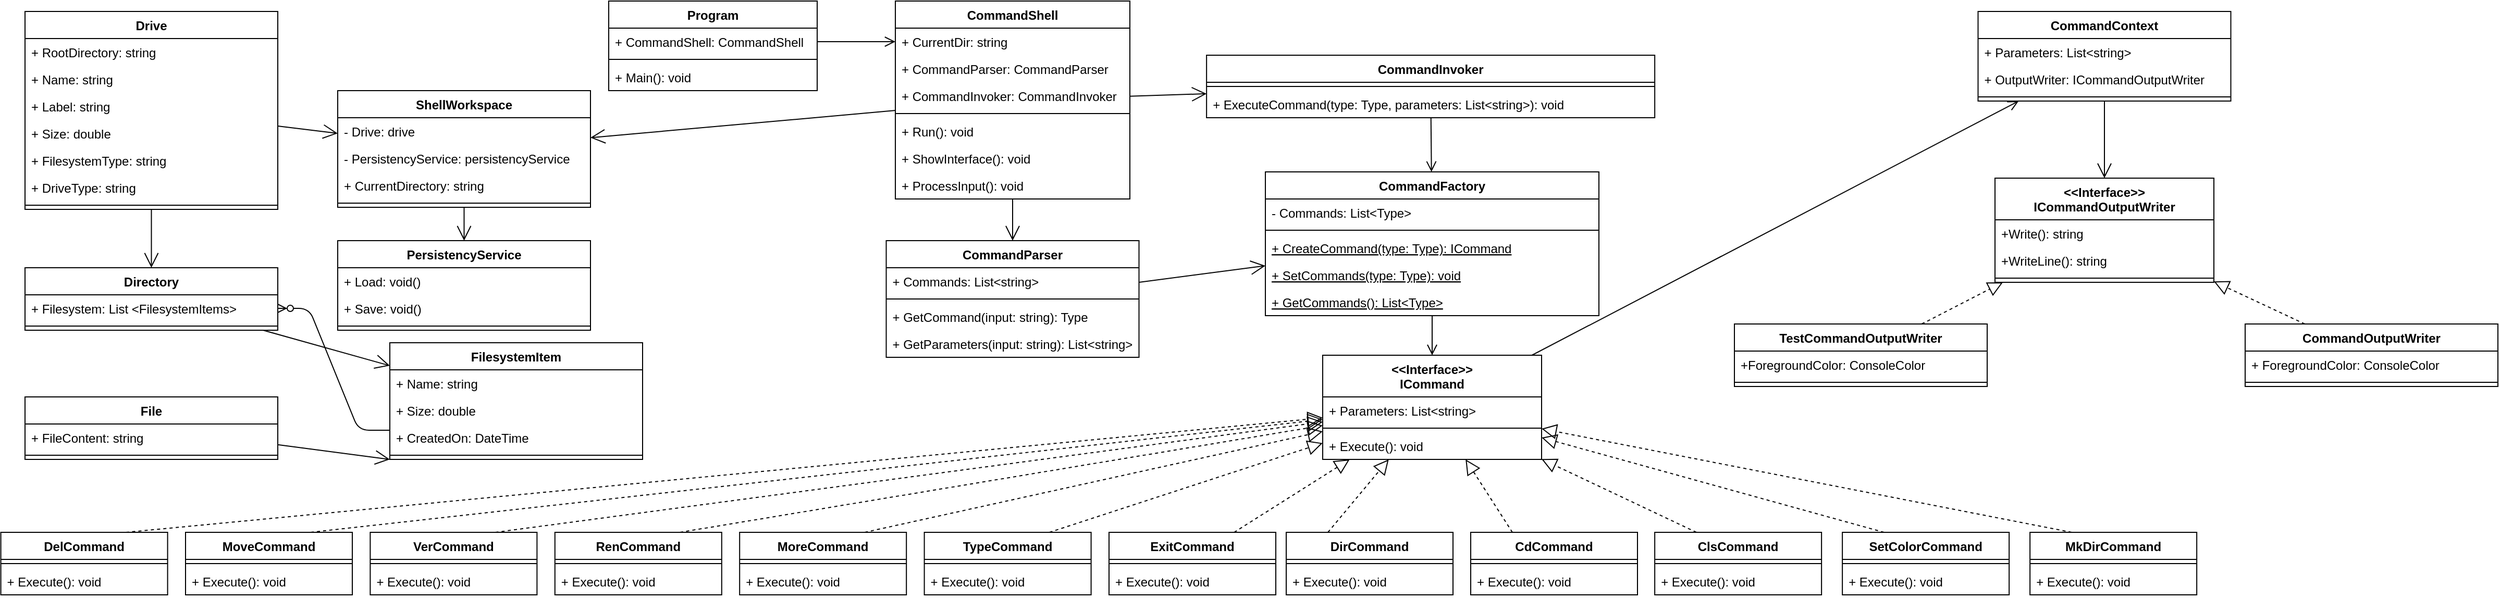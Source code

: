 <mxfile version="13.9.9" type="device"><diagram id="-HndmoLrPdejCYtCr7q1" name="Page-1"><mxGraphModel dx="2534" dy="973" grid="1" gridSize="10" guides="1" tooltips="1" connect="1" arrows="1" fold="1" page="1" pageScale="1" pageWidth="827" pageHeight="1169" math="0" shadow="0"><root><mxCell id="0"/><mxCell id="1" parent="0"/><mxCell id="BLsYffgwAQY29O36urnG-5" value="CommandShell" style="swimlane;fontStyle=1;align=center;verticalAlign=top;childLayout=stackLayout;horizontal=1;startSize=26;horizontalStack=0;resizeParent=1;resizeParentMax=0;resizeLast=0;collapsible=1;marginBottom=0;" parent="1" vertex="1"><mxGeometry x="275" y="40" width="225" height="190" as="geometry"/></mxCell><mxCell id="BLsYffgwAQY29O36urnG-6" value="+ CurrentDir: string" style="text;strokeColor=none;fillColor=none;align=left;verticalAlign=top;spacingLeft=4;spacingRight=4;overflow=hidden;rotatable=0;points=[[0,0.5],[1,0.5]];portConstraint=eastwest;" parent="BLsYffgwAQY29O36urnG-5" vertex="1"><mxGeometry y="26" width="225" height="26" as="geometry"/></mxCell><mxCell id="YfnVTCg5CWJZ8W50KEW--13" value="+ CommandParser: CommandParser" style="text;strokeColor=none;fillColor=none;align=left;verticalAlign=top;spacingLeft=4;spacingRight=4;overflow=hidden;rotatable=0;points=[[0,0.5],[1,0.5]];portConstraint=eastwest;" parent="BLsYffgwAQY29O36urnG-5" vertex="1"><mxGeometry y="52" width="225" height="26" as="geometry"/></mxCell><mxCell id="YfnVTCg5CWJZ8W50KEW--55" value="+ CommandInvoker: CommandInvoker" style="text;strokeColor=none;fillColor=none;align=left;verticalAlign=top;spacingLeft=4;spacingRight=4;overflow=hidden;rotatable=0;points=[[0,0.5],[1,0.5]];portConstraint=eastwest;" parent="BLsYffgwAQY29O36urnG-5" vertex="1"><mxGeometry y="78" width="225" height="26" as="geometry"/></mxCell><mxCell id="BLsYffgwAQY29O36urnG-7" value="" style="line;strokeWidth=1;fillColor=none;align=left;verticalAlign=middle;spacingTop=-1;spacingLeft=3;spacingRight=3;rotatable=0;labelPosition=right;points=[];portConstraint=eastwest;" parent="BLsYffgwAQY29O36urnG-5" vertex="1"><mxGeometry y="104" width="225" height="8" as="geometry"/></mxCell><mxCell id="BLsYffgwAQY29O36urnG-8" value="+ Run(): void" style="text;strokeColor=none;fillColor=none;align=left;verticalAlign=top;spacingLeft=4;spacingRight=4;overflow=hidden;rotatable=0;points=[[0,0.5],[1,0.5]];portConstraint=eastwest;" parent="BLsYffgwAQY29O36urnG-5" vertex="1"><mxGeometry y="112" width="225" height="26" as="geometry"/></mxCell><mxCell id="fUcvxI1QxxGo_54YhcYb-4" value="+ ShowInterface(): void" style="text;strokeColor=none;fillColor=none;align=left;verticalAlign=top;spacingLeft=4;spacingRight=4;overflow=hidden;rotatable=0;points=[[0,0.5],[1,0.5]];portConstraint=eastwest;" parent="BLsYffgwAQY29O36urnG-5" vertex="1"><mxGeometry y="138" width="225" height="26" as="geometry"/></mxCell><mxCell id="YfnVTCg5CWJZ8W50KEW--12" value="+ ProcessInput(): void" style="text;strokeColor=none;fillColor=none;align=left;verticalAlign=top;spacingLeft=4;spacingRight=4;overflow=hidden;rotatable=0;points=[[0,0.5],[1,0.5]];portConstraint=eastwest;" parent="BLsYffgwAQY29O36urnG-5" vertex="1"><mxGeometry y="164" width="225" height="26" as="geometry"/></mxCell><mxCell id="TIpobyoOLlAi1IgpxJgQ-11" value="Program" style="swimlane;fontStyle=1;align=center;verticalAlign=top;childLayout=stackLayout;horizontal=1;startSize=26;horizontalStack=0;resizeParent=1;resizeParentMax=0;resizeLast=0;collapsible=1;marginBottom=0;" parent="1" vertex="1"><mxGeometry y="40" width="200" height="86" as="geometry"/></mxCell><mxCell id="TIpobyoOLlAi1IgpxJgQ-12" value="+ CommandShell: CommandShell" style="text;strokeColor=none;fillColor=none;align=left;verticalAlign=top;spacingLeft=4;spacingRight=4;overflow=hidden;rotatable=0;points=[[0,0.5],[1,0.5]];portConstraint=eastwest;" parent="TIpobyoOLlAi1IgpxJgQ-11" vertex="1"><mxGeometry y="26" width="200" height="26" as="geometry"/></mxCell><mxCell id="TIpobyoOLlAi1IgpxJgQ-13" value="" style="line;strokeWidth=1;fillColor=none;align=left;verticalAlign=middle;spacingTop=-1;spacingLeft=3;spacingRight=3;rotatable=0;labelPosition=right;points=[];portConstraint=eastwest;" parent="TIpobyoOLlAi1IgpxJgQ-11" vertex="1"><mxGeometry y="52" width="200" height="8" as="geometry"/></mxCell><mxCell id="TIpobyoOLlAi1IgpxJgQ-14" value="+ Main(): void" style="text;strokeColor=none;fillColor=none;align=left;verticalAlign=top;spacingLeft=4;spacingRight=4;overflow=hidden;rotatable=0;points=[[0,0.5],[1,0.5]];portConstraint=eastwest;" parent="TIpobyoOLlAi1IgpxJgQ-11" vertex="1"><mxGeometry y="60" width="200" height="26" as="geometry"/></mxCell><mxCell id="TIpobyoOLlAi1IgpxJgQ-15" value="" style="endArrow=open;startArrow=none;endFill=0;startFill=0;endSize=8;html=1;verticalAlign=bottom;labelBackgroundColor=none;strokeWidth=1;rounded=0;exitX=1;exitY=0.5;exitDx=0;exitDy=0;entryX=0;entryY=0.5;entryDx=0;entryDy=0;" parent="1" source="TIpobyoOLlAi1IgpxJgQ-12" target="BLsYffgwAQY29O36urnG-6" edge="1"><mxGeometry width="160" relative="1" as="geometry"><mxPoint x="210" y="92.76" as="sourcePoint"/><mxPoint x="370" y="92.76" as="targetPoint"/></mxGeometry></mxCell><mxCell id="IMw9r3AtP9Z0aDok5xDO-1" value="CommandInvoker" style="swimlane;fontStyle=1;align=center;verticalAlign=top;childLayout=stackLayout;horizontal=1;startSize=26;horizontalStack=0;resizeParent=1;resizeParentMax=0;resizeLast=0;collapsible=1;marginBottom=0;" parent="1" vertex="1"><mxGeometry x="573.57" y="92" width="430" height="60" as="geometry"/></mxCell><mxCell id="IMw9r3AtP9Z0aDok5xDO-4" value="" style="line;strokeWidth=1;fillColor=none;align=left;verticalAlign=middle;spacingTop=-1;spacingLeft=3;spacingRight=3;rotatable=0;labelPosition=right;points=[];portConstraint=eastwest;" parent="IMw9r3AtP9Z0aDok5xDO-1" vertex="1"><mxGeometry y="26" width="430" height="8" as="geometry"/></mxCell><mxCell id="IMw9r3AtP9Z0aDok5xDO-5" value="+ ExecuteCommand(type: Type, parameters: List&lt;string&gt;): void" style="text;strokeColor=none;fillColor=none;align=left;verticalAlign=top;spacingLeft=4;spacingRight=4;overflow=hidden;rotatable=0;points=[[0,0.5],[1,0.5]];portConstraint=eastwest;" parent="IMw9r3AtP9Z0aDok5xDO-1" vertex="1"><mxGeometry y="34" width="430" height="26" as="geometry"/></mxCell><mxCell id="IMw9r3AtP9Z0aDok5xDO-7" value="&lt;&lt;Interface&gt;&gt;&#10;ICommand" style="swimlane;fontStyle=1;align=center;verticalAlign=top;childLayout=stackLayout;horizontal=1;startSize=40;horizontalStack=0;resizeParent=1;resizeParentMax=0;resizeLast=0;collapsible=1;marginBottom=0;" parent="1" vertex="1"><mxGeometry x="685" y="380" width="210" height="100" as="geometry"/></mxCell><mxCell id="fUcvxI1QxxGo_54YhcYb-5" value="+ Parameters: List&lt;string&gt;" style="text;strokeColor=none;fillColor=none;align=left;verticalAlign=top;spacingLeft=4;spacingRight=4;overflow=hidden;rotatable=0;points=[[0,0.5],[1,0.5]];portConstraint=eastwest;fontStyle=0" parent="IMw9r3AtP9Z0aDok5xDO-7" vertex="1"><mxGeometry y="40" width="210" height="26" as="geometry"/></mxCell><mxCell id="IMw9r3AtP9Z0aDok5xDO-9" value="" style="line;strokeWidth=1;fillColor=none;align=left;verticalAlign=middle;spacingTop=-1;spacingLeft=3;spacingRight=3;rotatable=0;labelPosition=right;points=[];portConstraint=eastwest;" parent="IMw9r3AtP9Z0aDok5xDO-7" vertex="1"><mxGeometry y="66" width="210" height="8" as="geometry"/></mxCell><mxCell id="IMw9r3AtP9Z0aDok5xDO-10" value="+ Execute(): void" style="text;strokeColor=none;fillColor=none;align=left;verticalAlign=top;spacingLeft=4;spacingRight=4;overflow=hidden;rotatable=0;points=[[0,0.5],[1,0.5]];portConstraint=eastwest;" parent="IMw9r3AtP9Z0aDok5xDO-7" vertex="1"><mxGeometry y="74" width="210" height="26" as="geometry"/></mxCell><mxCell id="IMw9r3AtP9Z0aDok5xDO-12" value="ExitCommand" style="swimlane;fontStyle=1;align=center;verticalAlign=top;childLayout=stackLayout;horizontal=1;startSize=26;horizontalStack=0;resizeParent=1;resizeParentMax=0;resizeLast=0;collapsible=1;marginBottom=0;" parent="1" vertex="1"><mxGeometry x="480" y="550" width="160" height="60" as="geometry"/></mxCell><mxCell id="IMw9r3AtP9Z0aDok5xDO-13" value="" style="line;strokeWidth=1;fillColor=none;align=left;verticalAlign=middle;spacingTop=-1;spacingLeft=3;spacingRight=3;rotatable=0;labelPosition=right;points=[];portConstraint=eastwest;" parent="IMw9r3AtP9Z0aDok5xDO-12" vertex="1"><mxGeometry y="26" width="160" height="8" as="geometry"/></mxCell><mxCell id="IMw9r3AtP9Z0aDok5xDO-14" value="+ Execute(): void" style="text;strokeColor=none;fillColor=none;align=left;verticalAlign=top;spacingLeft=4;spacingRight=4;overflow=hidden;rotatable=0;points=[[0,0.5],[1,0.5]];portConstraint=eastwest;" parent="IMw9r3AtP9Z0aDok5xDO-12" vertex="1"><mxGeometry y="34" width="160" height="26" as="geometry"/></mxCell><mxCell id="IMw9r3AtP9Z0aDok5xDO-15" value="DirCommand" style="swimlane;fontStyle=1;align=center;verticalAlign=top;childLayout=stackLayout;horizontal=1;startSize=26;horizontalStack=0;resizeParent=1;resizeParentMax=0;resizeLast=0;collapsible=1;marginBottom=0;" parent="1" vertex="1"><mxGeometry x="650" y="550" width="160" height="60" as="geometry"/></mxCell><mxCell id="IMw9r3AtP9Z0aDok5xDO-16" value="" style="line;strokeWidth=1;fillColor=none;align=left;verticalAlign=middle;spacingTop=-1;spacingLeft=3;spacingRight=3;rotatable=0;labelPosition=right;points=[];portConstraint=eastwest;" parent="IMw9r3AtP9Z0aDok5xDO-15" vertex="1"><mxGeometry y="26" width="160" height="8" as="geometry"/></mxCell><mxCell id="IMw9r3AtP9Z0aDok5xDO-17" value="+ Execute(): void" style="text;strokeColor=none;fillColor=none;align=left;verticalAlign=top;spacingLeft=4;spacingRight=4;overflow=hidden;rotatable=0;points=[[0,0.5],[1,0.5]];portConstraint=eastwest;" parent="IMw9r3AtP9Z0aDok5xDO-15" vertex="1"><mxGeometry y="34" width="160" height="26" as="geometry"/></mxCell><mxCell id="IMw9r3AtP9Z0aDok5xDO-18" value="" style="endArrow=block;dashed=1;endFill=0;endSize=12;html=1;rounded=0;exitX=0.75;exitY=0;exitDx=0;exitDy=0;" parent="1" source="IMw9r3AtP9Z0aDok5xDO-12" target="IMw9r3AtP9Z0aDok5xDO-7" edge="1"><mxGeometry width="160" relative="1" as="geometry"><mxPoint x="380" y="440" as="sourcePoint"/><mxPoint x="540" y="440" as="targetPoint"/></mxGeometry></mxCell><mxCell id="IMw9r3AtP9Z0aDok5xDO-19" value="" style="endArrow=block;dashed=1;endFill=0;endSize=12;html=1;rounded=0;exitX=0.25;exitY=0;exitDx=0;exitDy=0;" parent="1" source="IMw9r3AtP9Z0aDok5xDO-15" target="IMw9r3AtP9Z0aDok5xDO-7" edge="1"><mxGeometry width="160" relative="1" as="geometry"><mxPoint x="610" y="560" as="sourcePoint"/><mxPoint x="720" y="410" as="targetPoint"/></mxGeometry></mxCell><mxCell id="IMw9r3AtP9Z0aDok5xDO-24" value="" style="endArrow=open;startArrow=none;endFill=0;startFill=0;endSize=8;html=1;verticalAlign=bottom;labelBackgroundColor=none;strokeWidth=1;rounded=0;" parent="1" source="IMw9r3AtP9Z0aDok5xDO-1" target="ECsuzsXi2MEra9E42u8r-1" edge="1"><mxGeometry width="160" relative="1" as="geometry"><mxPoint x="570" y="360" as="sourcePoint"/><mxPoint x="645" y="360" as="targetPoint"/></mxGeometry></mxCell><mxCell id="ECsuzsXi2MEra9E42u8r-1" value="CommandFactory" style="swimlane;fontStyle=1;align=center;verticalAlign=top;childLayout=stackLayout;horizontal=1;startSize=26;horizontalStack=0;resizeParent=1;resizeParentMax=0;resizeLast=0;collapsible=1;marginBottom=0;" parent="1" vertex="1"><mxGeometry x="630" y="204" width="320" height="138" as="geometry"/></mxCell><mxCell id="YfnVTCg5CWJZ8W50KEW--6" value="- Commands: List&lt;Type&gt;" style="text;strokeColor=none;fillColor=none;align=left;verticalAlign=top;spacingLeft=4;spacingRight=4;overflow=hidden;rotatable=0;points=[[0,0.5],[1,0.5]];portConstraint=eastwest;fontStyle=0" parent="ECsuzsXi2MEra9E42u8r-1" vertex="1"><mxGeometry y="26" width="320" height="26" as="geometry"/></mxCell><mxCell id="ECsuzsXi2MEra9E42u8r-3" value="" style="line;strokeWidth=1;fillColor=none;align=left;verticalAlign=middle;spacingTop=-1;spacingLeft=3;spacingRight=3;rotatable=0;labelPosition=right;points=[];portConstraint=eastwest;" parent="ECsuzsXi2MEra9E42u8r-1" vertex="1"><mxGeometry y="52" width="320" height="8" as="geometry"/></mxCell><mxCell id="ECsuzsXi2MEra9E42u8r-5" value="+ CreateCommand(type: Type): ICommand" style="text;strokeColor=none;fillColor=none;align=left;verticalAlign=top;spacingLeft=4;spacingRight=4;overflow=hidden;rotatable=0;points=[[0,0.5],[1,0.5]];portConstraint=eastwest;fontStyle=4" parent="ECsuzsXi2MEra9E42u8r-1" vertex="1"><mxGeometry y="60" width="320" height="26" as="geometry"/></mxCell><mxCell id="fUcvxI1QxxGo_54YhcYb-1" value="+ SetCommands(type: Type): void" style="text;strokeColor=none;fillColor=none;align=left;verticalAlign=top;spacingLeft=4;spacingRight=4;overflow=hidden;rotatable=0;points=[[0,0.5],[1,0.5]];portConstraint=eastwest;fontStyle=4" parent="ECsuzsXi2MEra9E42u8r-1" vertex="1"><mxGeometry y="86" width="320" height="26" as="geometry"/></mxCell><mxCell id="fUcvxI1QxxGo_54YhcYb-3" value="+ GetCommands(): List&lt;Type&gt;" style="text;strokeColor=none;fillColor=none;align=left;verticalAlign=top;spacingLeft=4;spacingRight=4;overflow=hidden;rotatable=0;points=[[0,0.5],[1,0.5]];portConstraint=eastwest;fontStyle=4" parent="ECsuzsXi2MEra9E42u8r-1" vertex="1"><mxGeometry y="112" width="320" height="26" as="geometry"/></mxCell><mxCell id="YfnVTCg5CWJZ8W50KEW--1" value="CommandParser" style="swimlane;fontStyle=1;align=center;verticalAlign=top;childLayout=stackLayout;horizontal=1;startSize=26;horizontalStack=0;resizeParent=1;resizeParentMax=0;resizeLast=0;collapsible=1;marginBottom=0;" parent="1" vertex="1"><mxGeometry x="266.25" y="270" width="242.5" height="112" as="geometry"/></mxCell><mxCell id="YfnVTCg5CWJZ8W50KEW--2" value="+ Commands: List&lt;string&gt;" style="text;strokeColor=none;fillColor=none;align=left;verticalAlign=top;spacingLeft=4;spacingRight=4;overflow=hidden;rotatable=0;points=[[0,0.5],[1,0.5]];portConstraint=eastwest;" parent="YfnVTCg5CWJZ8W50KEW--1" vertex="1"><mxGeometry y="26" width="242.5" height="26" as="geometry"/></mxCell><mxCell id="YfnVTCg5CWJZ8W50KEW--3" value="" style="line;strokeWidth=1;fillColor=none;align=left;verticalAlign=middle;spacingTop=-1;spacingLeft=3;spacingRight=3;rotatable=0;labelPosition=right;points=[];portConstraint=eastwest;" parent="YfnVTCg5CWJZ8W50KEW--1" vertex="1"><mxGeometry y="52" width="242.5" height="8" as="geometry"/></mxCell><mxCell id="YfnVTCg5CWJZ8W50KEW--4" value="+ GetCommand(input: string): Type" style="text;strokeColor=none;fillColor=none;align=left;verticalAlign=top;spacingLeft=4;spacingRight=4;overflow=hidden;rotatable=0;points=[[0,0.5],[1,0.5]];portConstraint=eastwest;" parent="YfnVTCg5CWJZ8W50KEW--1" vertex="1"><mxGeometry y="60" width="242.5" height="26" as="geometry"/></mxCell><mxCell id="YfnVTCg5CWJZ8W50KEW--5" value="+ GetParameters(input: string): List&lt;string&gt;" style="text;strokeColor=none;fillColor=none;align=left;verticalAlign=top;spacingLeft=4;spacingRight=4;overflow=hidden;rotatable=0;points=[[0,0.5],[1,0.5]];portConstraint=eastwest;" parent="YfnVTCg5CWJZ8W50KEW--1" vertex="1"><mxGeometry y="86" width="242.5" height="26" as="geometry"/></mxCell><mxCell id="YfnVTCg5CWJZ8W50KEW--9" value="" style="endArrow=open;endFill=1;endSize=12;html=1;" parent="1" source="BLsYffgwAQY29O36urnG-5" target="YfnVTCg5CWJZ8W50KEW--1" edge="1"><mxGeometry width="160" relative="1" as="geometry"><mxPoint x="280" y="190" as="sourcePoint"/><mxPoint x="440" y="190" as="targetPoint"/></mxGeometry></mxCell><mxCell id="YfnVTCg5CWJZ8W50KEW--10" value="" style="endArrow=open;endFill=1;endSize=12;html=1;" parent="1" source="BLsYffgwAQY29O36urnG-5" target="IMw9r3AtP9Z0aDok5xDO-1" edge="1"><mxGeometry width="160" relative="1" as="geometry"><mxPoint x="361.272" y="136" as="sourcePoint"/><mxPoint x="354.855" y="210" as="targetPoint"/></mxGeometry></mxCell><mxCell id="YfnVTCg5CWJZ8W50KEW--11" value="" style="endArrow=open;startArrow=none;endFill=0;startFill=0;endSize=8;html=1;verticalAlign=bottom;labelBackgroundColor=none;strokeWidth=1;rounded=0;" parent="1" source="ECsuzsXi2MEra9E42u8r-1" target="IMw9r3AtP9Z0aDok5xDO-7" edge="1"><mxGeometry width="160" relative="1" as="geometry"><mxPoint x="710" y="123" as="sourcePoint"/><mxPoint x="640" y="400" as="targetPoint"/></mxGeometry></mxCell><mxCell id="YfnVTCg5CWJZ8W50KEW--14" value="CdCommand" style="swimlane;fontStyle=1;align=center;verticalAlign=top;childLayout=stackLayout;horizontal=1;startSize=26;horizontalStack=0;resizeParent=1;resizeParentMax=0;resizeLast=0;collapsible=1;marginBottom=0;" parent="1" vertex="1"><mxGeometry x="827" y="550" width="160" height="60" as="geometry"/></mxCell><mxCell id="YfnVTCg5CWJZ8W50KEW--15" value="" style="line;strokeWidth=1;fillColor=none;align=left;verticalAlign=middle;spacingTop=-1;spacingLeft=3;spacingRight=3;rotatable=0;labelPosition=right;points=[];portConstraint=eastwest;" parent="YfnVTCg5CWJZ8W50KEW--14" vertex="1"><mxGeometry y="26" width="160" height="8" as="geometry"/></mxCell><mxCell id="YfnVTCg5CWJZ8W50KEW--16" value="+ Execute(): void" style="text;strokeColor=none;fillColor=none;align=left;verticalAlign=top;spacingLeft=4;spacingRight=4;overflow=hidden;rotatable=0;points=[[0,0.5],[1,0.5]];portConstraint=eastwest;" parent="YfnVTCg5CWJZ8W50KEW--14" vertex="1"><mxGeometry y="34" width="160" height="26" as="geometry"/></mxCell><mxCell id="YfnVTCg5CWJZ8W50KEW--17" value="" style="endArrow=block;dashed=1;endFill=0;endSize=12;html=1;rounded=0;exitX=0.25;exitY=0;exitDx=0;exitDy=0;" parent="1" source="YfnVTCg5CWJZ8W50KEW--14" target="IMw9r3AtP9Z0aDok5xDO-7" edge="1"><mxGeometry width="160" relative="1" as="geometry"><mxPoint x="787" y="560" as="sourcePoint"/><mxPoint x="870.011" y="494" as="targetPoint"/></mxGeometry></mxCell><mxCell id="YfnVTCg5CWJZ8W50KEW--18" value="ClsCommand" style="swimlane;fontStyle=1;align=center;verticalAlign=top;childLayout=stackLayout;horizontal=1;startSize=26;horizontalStack=0;resizeParent=1;resizeParentMax=0;resizeLast=0;collapsible=1;marginBottom=0;" parent="1" vertex="1"><mxGeometry x="1003.57" y="550" width="160" height="60" as="geometry"/></mxCell><mxCell id="YfnVTCg5CWJZ8W50KEW--19" value="" style="line;strokeWidth=1;fillColor=none;align=left;verticalAlign=middle;spacingTop=-1;spacingLeft=3;spacingRight=3;rotatable=0;labelPosition=right;points=[];portConstraint=eastwest;" parent="YfnVTCg5CWJZ8W50KEW--18" vertex="1"><mxGeometry y="26" width="160" height="8" as="geometry"/></mxCell><mxCell id="YfnVTCg5CWJZ8W50KEW--20" value="+ Execute(): void" style="text;strokeColor=none;fillColor=none;align=left;verticalAlign=top;spacingLeft=4;spacingRight=4;overflow=hidden;rotatable=0;points=[[0,0.5],[1,0.5]];portConstraint=eastwest;" parent="YfnVTCg5CWJZ8W50KEW--18" vertex="1"><mxGeometry y="34" width="160" height="26" as="geometry"/></mxCell><mxCell id="YfnVTCg5CWJZ8W50KEW--21" value="" style="endArrow=block;dashed=1;endFill=0;endSize=12;html=1;rounded=0;exitX=0.25;exitY=0;exitDx=0;exitDy=0;" parent="1" source="YfnVTCg5CWJZ8W50KEW--18" target="IMw9r3AtP9Z0aDok5xDO-7" edge="1"><mxGeometry width="160" relative="1" as="geometry"><mxPoint x="963.57" y="560" as="sourcePoint"/><mxPoint x="940.0" y="494" as="targetPoint"/></mxGeometry></mxCell><mxCell id="YfnVTCg5CWJZ8W50KEW--22" value="SetColorCommand" style="swimlane;fontStyle=1;align=center;verticalAlign=top;childLayout=stackLayout;horizontal=1;startSize=26;horizontalStack=0;resizeParent=1;resizeParentMax=0;resizeLast=0;collapsible=1;marginBottom=0;" parent="1" vertex="1"><mxGeometry x="1183.57" y="550" width="160" height="60" as="geometry"/></mxCell><mxCell id="YfnVTCg5CWJZ8W50KEW--23" value="" style="line;strokeWidth=1;fillColor=none;align=left;verticalAlign=middle;spacingTop=-1;spacingLeft=3;spacingRight=3;rotatable=0;labelPosition=right;points=[];portConstraint=eastwest;" parent="YfnVTCg5CWJZ8W50KEW--22" vertex="1"><mxGeometry y="26" width="160" height="8" as="geometry"/></mxCell><mxCell id="YfnVTCg5CWJZ8W50KEW--24" value="+ Execute(): void" style="text;strokeColor=none;fillColor=none;align=left;verticalAlign=top;spacingLeft=4;spacingRight=4;overflow=hidden;rotatable=0;points=[[0,0.5],[1,0.5]];portConstraint=eastwest;" parent="YfnVTCg5CWJZ8W50KEW--22" vertex="1"><mxGeometry y="34" width="160" height="26" as="geometry"/></mxCell><mxCell id="YfnVTCg5CWJZ8W50KEW--25" value="" style="endArrow=block;dashed=1;endFill=0;endSize=12;html=1;rounded=0;exitX=0.25;exitY=0;exitDx=0;exitDy=0;" parent="1" source="YfnVTCg5CWJZ8W50KEW--22" target="IMw9r3AtP9Z0aDok5xDO-7" edge="1"><mxGeometry width="160" relative="1" as="geometry"><mxPoint x="1143.57" y="560" as="sourcePoint"/><mxPoint x="860" y="450" as="targetPoint"/></mxGeometry></mxCell><mxCell id="YfnVTCg5CWJZ8W50KEW--26" value="MkDirCommand" style="swimlane;fontStyle=1;align=center;verticalAlign=top;childLayout=stackLayout;horizontal=1;startSize=26;horizontalStack=0;resizeParent=1;resizeParentMax=0;resizeLast=0;collapsible=1;marginBottom=0;" parent="1" vertex="1"><mxGeometry x="1363.57" y="550" width="160" height="60" as="geometry"/></mxCell><mxCell id="YfnVTCg5CWJZ8W50KEW--27" value="" style="line;strokeWidth=1;fillColor=none;align=left;verticalAlign=middle;spacingTop=-1;spacingLeft=3;spacingRight=3;rotatable=0;labelPosition=right;points=[];portConstraint=eastwest;" parent="YfnVTCg5CWJZ8W50KEW--26" vertex="1"><mxGeometry y="26" width="160" height="8" as="geometry"/></mxCell><mxCell id="YfnVTCg5CWJZ8W50KEW--28" value="+ Execute(): void" style="text;strokeColor=none;fillColor=none;align=left;verticalAlign=top;spacingLeft=4;spacingRight=4;overflow=hidden;rotatable=0;points=[[0,0.5],[1,0.5]];portConstraint=eastwest;" parent="YfnVTCg5CWJZ8W50KEW--26" vertex="1"><mxGeometry y="34" width="160" height="26" as="geometry"/></mxCell><mxCell id="YfnVTCg5CWJZ8W50KEW--29" value="" style="endArrow=block;dashed=1;endFill=0;endSize=12;html=1;rounded=0;exitX=0.25;exitY=0;exitDx=0;exitDy=0;" parent="1" source="YfnVTCg5CWJZ8W50KEW--26" target="IMw9r3AtP9Z0aDok5xDO-7" edge="1"><mxGeometry width="160" relative="1" as="geometry"><mxPoint x="1323.57" y="560" as="sourcePoint"/><mxPoint x="1300.0" y="494" as="targetPoint"/></mxGeometry></mxCell><mxCell id="YfnVTCg5CWJZ8W50KEW--30" value="TypeCommand" style="swimlane;fontStyle=1;align=center;verticalAlign=top;childLayout=stackLayout;horizontal=1;startSize=26;horizontalStack=0;resizeParent=1;resizeParentMax=0;resizeLast=0;collapsible=1;marginBottom=0;" parent="1" vertex="1"><mxGeometry x="302.8" y="550" width="160" height="60" as="geometry"/></mxCell><mxCell id="YfnVTCg5CWJZ8W50KEW--31" value="" style="line;strokeWidth=1;fillColor=none;align=left;verticalAlign=middle;spacingTop=-1;spacingLeft=3;spacingRight=3;rotatable=0;labelPosition=right;points=[];portConstraint=eastwest;" parent="YfnVTCg5CWJZ8W50KEW--30" vertex="1"><mxGeometry y="26" width="160" height="8" as="geometry"/></mxCell><mxCell id="YfnVTCg5CWJZ8W50KEW--32" value="+ Execute(): void" style="text;strokeColor=none;fillColor=none;align=left;verticalAlign=top;spacingLeft=4;spacingRight=4;overflow=hidden;rotatable=0;points=[[0,0.5],[1,0.5]];portConstraint=eastwest;" parent="YfnVTCg5CWJZ8W50KEW--30" vertex="1"><mxGeometry y="34" width="160" height="26" as="geometry"/></mxCell><mxCell id="YfnVTCg5CWJZ8W50KEW--33" value="" style="endArrow=block;dashed=1;endFill=0;endSize=12;html=1;rounded=0;exitX=0.75;exitY=0;exitDx=0;exitDy=0;" parent="1" source="YfnVTCg5CWJZ8W50KEW--30" target="IMw9r3AtP9Z0aDok5xDO-7" edge="1"><mxGeometry width="160" relative="1" as="geometry"><mxPoint x="202.8" y="440" as="sourcePoint"/><mxPoint x="550" y="430" as="targetPoint"/></mxGeometry></mxCell><mxCell id="YfnVTCg5CWJZ8W50KEW--34" value="MoreCommand" style="swimlane;fontStyle=1;align=center;verticalAlign=top;childLayout=stackLayout;horizontal=1;startSize=26;horizontalStack=0;resizeParent=1;resizeParentMax=0;resizeLast=0;collapsible=1;marginBottom=0;" parent="1" vertex="1"><mxGeometry x="125.6" y="550" width="160" height="60" as="geometry"/></mxCell><mxCell id="YfnVTCg5CWJZ8W50KEW--35" value="" style="line;strokeWidth=1;fillColor=none;align=left;verticalAlign=middle;spacingTop=-1;spacingLeft=3;spacingRight=3;rotatable=0;labelPosition=right;points=[];portConstraint=eastwest;" parent="YfnVTCg5CWJZ8W50KEW--34" vertex="1"><mxGeometry y="26" width="160" height="8" as="geometry"/></mxCell><mxCell id="YfnVTCg5CWJZ8W50KEW--36" value="+ Execute(): void" style="text;strokeColor=none;fillColor=none;align=left;verticalAlign=top;spacingLeft=4;spacingRight=4;overflow=hidden;rotatable=0;points=[[0,0.5],[1,0.5]];portConstraint=eastwest;" parent="YfnVTCg5CWJZ8W50KEW--34" vertex="1"><mxGeometry y="34" width="160" height="26" as="geometry"/></mxCell><mxCell id="YfnVTCg5CWJZ8W50KEW--37" value="" style="endArrow=block;dashed=1;endFill=0;endSize=12;html=1;rounded=0;exitX=0.75;exitY=0;exitDx=0;exitDy=0;" parent="1" source="YfnVTCg5CWJZ8W50KEW--34" target="IMw9r3AtP9Z0aDok5xDO-7" edge="1"><mxGeometry width="160" relative="1" as="geometry"><mxPoint x="25.6" y="440" as="sourcePoint"/><mxPoint x="302.804" y="494" as="targetPoint"/></mxGeometry></mxCell><mxCell id="YfnVTCg5CWJZ8W50KEW--38" value="RenCommand" style="swimlane;fontStyle=1;align=center;verticalAlign=top;childLayout=stackLayout;horizontal=1;startSize=26;horizontalStack=0;resizeParent=1;resizeParentMax=0;resizeLast=0;collapsible=1;marginBottom=0;" parent="1" vertex="1"><mxGeometry x="-51.6" y="550" width="160" height="60" as="geometry"/></mxCell><mxCell id="YfnVTCg5CWJZ8W50KEW--39" value="" style="line;strokeWidth=1;fillColor=none;align=left;verticalAlign=middle;spacingTop=-1;spacingLeft=3;spacingRight=3;rotatable=0;labelPosition=right;points=[];portConstraint=eastwest;" parent="YfnVTCg5CWJZ8W50KEW--38" vertex="1"><mxGeometry y="26" width="160" height="8" as="geometry"/></mxCell><mxCell id="YfnVTCg5CWJZ8W50KEW--40" value="+ Execute(): void" style="text;strokeColor=none;fillColor=none;align=left;verticalAlign=top;spacingLeft=4;spacingRight=4;overflow=hidden;rotatable=0;points=[[0,0.5],[1,0.5]];portConstraint=eastwest;" parent="YfnVTCg5CWJZ8W50KEW--38" vertex="1"><mxGeometry y="34" width="160" height="26" as="geometry"/></mxCell><mxCell id="YfnVTCg5CWJZ8W50KEW--41" value="" style="endArrow=block;dashed=1;endFill=0;endSize=12;html=1;rounded=0;exitX=0.75;exitY=0;exitDx=0;exitDy=0;" parent="1" source="YfnVTCg5CWJZ8W50KEW--38" target="IMw9r3AtP9Z0aDok5xDO-7" edge="1"><mxGeometry width="160" relative="1" as="geometry"><mxPoint x="-151.6" y="440" as="sourcePoint"/><mxPoint x="125.604" y="494" as="targetPoint"/></mxGeometry></mxCell><mxCell id="YfnVTCg5CWJZ8W50KEW--42" value="VerCommand" style="swimlane;fontStyle=1;align=center;verticalAlign=top;childLayout=stackLayout;horizontal=1;startSize=26;horizontalStack=0;resizeParent=1;resizeParentMax=0;resizeLast=0;collapsible=1;marginBottom=0;" parent="1" vertex="1"><mxGeometry x="-228.8" y="550" width="160" height="60" as="geometry"/></mxCell><mxCell id="YfnVTCg5CWJZ8W50KEW--43" value="" style="line;strokeWidth=1;fillColor=none;align=left;verticalAlign=middle;spacingTop=-1;spacingLeft=3;spacingRight=3;rotatable=0;labelPosition=right;points=[];portConstraint=eastwest;" parent="YfnVTCg5CWJZ8W50KEW--42" vertex="1"><mxGeometry y="26" width="160" height="8" as="geometry"/></mxCell><mxCell id="YfnVTCg5CWJZ8W50KEW--44" value="+ Execute(): void" style="text;strokeColor=none;fillColor=none;align=left;verticalAlign=top;spacingLeft=4;spacingRight=4;overflow=hidden;rotatable=0;points=[[0,0.5],[1,0.5]];portConstraint=eastwest;" parent="YfnVTCg5CWJZ8W50KEW--42" vertex="1"><mxGeometry y="34" width="160" height="26" as="geometry"/></mxCell><mxCell id="YfnVTCg5CWJZ8W50KEW--45" value="" style="endArrow=block;dashed=1;endFill=0;endSize=12;html=1;rounded=0;exitX=0.75;exitY=0;exitDx=0;exitDy=0;" parent="1" source="YfnVTCg5CWJZ8W50KEW--42" target="IMw9r3AtP9Z0aDok5xDO-7" edge="1"><mxGeometry width="160" relative="1" as="geometry"><mxPoint x="-328.8" y="440" as="sourcePoint"/><mxPoint x="-51.596" y="494" as="targetPoint"/></mxGeometry></mxCell><mxCell id="YfnVTCg5CWJZ8W50KEW--46" value="MoveCommand" style="swimlane;fontStyle=1;align=center;verticalAlign=top;childLayout=stackLayout;horizontal=1;startSize=26;horizontalStack=0;resizeParent=1;resizeParentMax=0;resizeLast=0;collapsible=1;marginBottom=0;" parent="1" vertex="1"><mxGeometry x="-406" y="550" width="160" height="60" as="geometry"/></mxCell><mxCell id="YfnVTCg5CWJZ8W50KEW--47" value="" style="line;strokeWidth=1;fillColor=none;align=left;verticalAlign=middle;spacingTop=-1;spacingLeft=3;spacingRight=3;rotatable=0;labelPosition=right;points=[];portConstraint=eastwest;" parent="YfnVTCg5CWJZ8W50KEW--46" vertex="1"><mxGeometry y="26" width="160" height="8" as="geometry"/></mxCell><mxCell id="YfnVTCg5CWJZ8W50KEW--48" value="+ Execute(): void" style="text;strokeColor=none;fillColor=none;align=left;verticalAlign=top;spacingLeft=4;spacingRight=4;overflow=hidden;rotatable=0;points=[[0,0.5],[1,0.5]];portConstraint=eastwest;" parent="YfnVTCg5CWJZ8W50KEW--46" vertex="1"><mxGeometry y="34" width="160" height="26" as="geometry"/></mxCell><mxCell id="YfnVTCg5CWJZ8W50KEW--49" value="" style="endArrow=block;dashed=1;endFill=0;endSize=12;html=1;rounded=0;exitX=0.75;exitY=0;exitDx=0;exitDy=0;" parent="1" source="YfnVTCg5CWJZ8W50KEW--46" target="IMw9r3AtP9Z0aDok5xDO-7" edge="1"><mxGeometry width="160" relative="1" as="geometry"><mxPoint x="-506" y="440" as="sourcePoint"/><mxPoint x="-228.796" y="494" as="targetPoint"/></mxGeometry></mxCell><mxCell id="YfnVTCg5CWJZ8W50KEW--50" value="DelCommand" style="swimlane;fontStyle=1;align=center;verticalAlign=top;childLayout=stackLayout;horizontal=1;startSize=26;horizontalStack=0;resizeParent=1;resizeParentMax=0;resizeLast=0;collapsible=1;marginBottom=0;" parent="1" vertex="1"><mxGeometry x="-583.2" y="550" width="160" height="60" as="geometry"/></mxCell><mxCell id="YfnVTCg5CWJZ8W50KEW--51" value="" style="line;strokeWidth=1;fillColor=none;align=left;verticalAlign=middle;spacingTop=-1;spacingLeft=3;spacingRight=3;rotatable=0;labelPosition=right;points=[];portConstraint=eastwest;" parent="YfnVTCg5CWJZ8W50KEW--50" vertex="1"><mxGeometry y="26" width="160" height="8" as="geometry"/></mxCell><mxCell id="YfnVTCg5CWJZ8W50KEW--52" value="+ Execute(): void" style="text;strokeColor=none;fillColor=none;align=left;verticalAlign=top;spacingLeft=4;spacingRight=4;overflow=hidden;rotatable=0;points=[[0,0.5],[1,0.5]];portConstraint=eastwest;" parent="YfnVTCg5CWJZ8W50KEW--50" vertex="1"><mxGeometry y="34" width="160" height="26" as="geometry"/></mxCell><mxCell id="YfnVTCg5CWJZ8W50KEW--53" value="" style="endArrow=block;dashed=1;endFill=0;endSize=12;html=1;rounded=0;exitX=0.75;exitY=0;exitDx=0;exitDy=0;" parent="1" source="YfnVTCg5CWJZ8W50KEW--50" target="IMw9r3AtP9Z0aDok5xDO-7" edge="1"><mxGeometry width="160" relative="1" as="geometry"><mxPoint x="-683.2" y="440" as="sourcePoint"/><mxPoint x="450" y="410" as="targetPoint"/></mxGeometry></mxCell><mxCell id="fUcvxI1QxxGo_54YhcYb-2" value="" style="endArrow=open;endFill=1;endSize=12;html=1;" parent="1" source="YfnVTCg5CWJZ8W50KEW--1" target="ECsuzsXi2MEra9E42u8r-1" edge="1"><mxGeometry width="160" relative="1" as="geometry"><mxPoint x="530.0" y="227" as="sourcePoint"/><mxPoint x="603.57" y="227" as="targetPoint"/></mxGeometry></mxCell><mxCell id="qioG9r-PKCKoehGJsC3c-1" value="&lt;&lt;Interface&gt;&gt;&#10;ICommandOutputWriter" style="swimlane;fontStyle=1;align=center;verticalAlign=top;childLayout=stackLayout;horizontal=1;startSize=40;horizontalStack=0;resizeParent=1;resizeParentMax=0;resizeLast=0;collapsible=1;marginBottom=0;" vertex="1" parent="1"><mxGeometry x="1330.0" y="210" width="210" height="100" as="geometry"/></mxCell><mxCell id="qioG9r-PKCKoehGJsC3c-2" value="+Write(): string&#10;" style="text;strokeColor=none;fillColor=none;align=left;verticalAlign=top;spacingLeft=4;spacingRight=4;overflow=hidden;rotatable=0;points=[[0,0.5],[1,0.5]];portConstraint=eastwest;fontStyle=0" vertex="1" parent="qioG9r-PKCKoehGJsC3c-1"><mxGeometry y="40" width="210" height="26" as="geometry"/></mxCell><mxCell id="qioG9r-PKCKoehGJsC3c-5" value="+WriteLine(): string&#10;" style="text;strokeColor=none;fillColor=none;align=left;verticalAlign=top;spacingLeft=4;spacingRight=4;overflow=hidden;rotatable=0;points=[[0,0.5],[1,0.5]];portConstraint=eastwest;fontStyle=0" vertex="1" parent="qioG9r-PKCKoehGJsC3c-1"><mxGeometry y="66" width="210" height="26" as="geometry"/></mxCell><mxCell id="qioG9r-PKCKoehGJsC3c-3" value="" style="line;strokeWidth=1;fillColor=none;align=left;verticalAlign=middle;spacingTop=-1;spacingLeft=3;spacingRight=3;rotatable=0;labelPosition=right;points=[];portConstraint=eastwest;" vertex="1" parent="qioG9r-PKCKoehGJsC3c-1"><mxGeometry y="92" width="210" height="8" as="geometry"/></mxCell><mxCell id="qioG9r-PKCKoehGJsC3c-8" value="Drive" style="swimlane;fontStyle=1;align=center;verticalAlign=top;childLayout=stackLayout;horizontal=1;startSize=26;horizontalStack=0;resizeParent=1;resizeParentMax=0;resizeLast=0;collapsible=1;marginBottom=0;" vertex="1" parent="1"><mxGeometry x="-560" y="50" width="242.5" height="190" as="geometry"/></mxCell><mxCell id="qioG9r-PKCKoehGJsC3c-9" value="+ RootDirectory: string" style="text;strokeColor=none;fillColor=none;align=left;verticalAlign=top;spacingLeft=4;spacingRight=4;overflow=hidden;rotatable=0;points=[[0,0.5],[1,0.5]];portConstraint=eastwest;" vertex="1" parent="qioG9r-PKCKoehGJsC3c-8"><mxGeometry y="26" width="242.5" height="26" as="geometry"/></mxCell><mxCell id="qioG9r-PKCKoehGJsC3c-28" value="+ Name: string" style="text;strokeColor=none;fillColor=none;align=left;verticalAlign=top;spacingLeft=4;spacingRight=4;overflow=hidden;rotatable=0;points=[[0,0.5],[1,0.5]];portConstraint=eastwest;" vertex="1" parent="qioG9r-PKCKoehGJsC3c-8"><mxGeometry y="52" width="242.5" height="26" as="geometry"/></mxCell><mxCell id="qioG9r-PKCKoehGJsC3c-32" value="+ Label: string" style="text;strokeColor=none;fillColor=none;align=left;verticalAlign=top;spacingLeft=4;spacingRight=4;overflow=hidden;rotatable=0;points=[[0,0.5],[1,0.5]];portConstraint=eastwest;" vertex="1" parent="qioG9r-PKCKoehGJsC3c-8"><mxGeometry y="78" width="242.5" height="26" as="geometry"/></mxCell><mxCell id="qioG9r-PKCKoehGJsC3c-33" value="+ Size: double" style="text;strokeColor=none;fillColor=none;align=left;verticalAlign=top;spacingLeft=4;spacingRight=4;overflow=hidden;rotatable=0;points=[[0,0.5],[1,0.5]];portConstraint=eastwest;" vertex="1" parent="qioG9r-PKCKoehGJsC3c-8"><mxGeometry y="104" width="242.5" height="26" as="geometry"/></mxCell><mxCell id="qioG9r-PKCKoehGJsC3c-34" value="+ FilesystemType: string" style="text;strokeColor=none;fillColor=none;align=left;verticalAlign=top;spacingLeft=4;spacingRight=4;overflow=hidden;rotatable=0;points=[[0,0.5],[1,0.5]];portConstraint=eastwest;" vertex="1" parent="qioG9r-PKCKoehGJsC3c-8"><mxGeometry y="130" width="242.5" height="26" as="geometry"/></mxCell><mxCell id="qioG9r-PKCKoehGJsC3c-29" value="+ DriveType: string" style="text;strokeColor=none;fillColor=none;align=left;verticalAlign=top;spacingLeft=4;spacingRight=4;overflow=hidden;rotatable=0;points=[[0,0.5],[1,0.5]];portConstraint=eastwest;" vertex="1" parent="qioG9r-PKCKoehGJsC3c-8"><mxGeometry y="156" width="242.5" height="26" as="geometry"/></mxCell><mxCell id="qioG9r-PKCKoehGJsC3c-10" value="" style="line;strokeWidth=1;fillColor=none;align=left;verticalAlign=middle;spacingTop=-1;spacingLeft=3;spacingRight=3;rotatable=0;labelPosition=right;points=[];portConstraint=eastwest;" vertex="1" parent="qioG9r-PKCKoehGJsC3c-8"><mxGeometry y="182" width="242.5" height="8" as="geometry"/></mxCell><mxCell id="qioG9r-PKCKoehGJsC3c-13" value="Directory" style="swimlane;fontStyle=1;align=center;verticalAlign=top;childLayout=stackLayout;horizontal=1;startSize=26;horizontalStack=0;resizeParent=1;resizeParentMax=0;resizeLast=0;collapsible=1;marginBottom=0;" vertex="1" parent="1"><mxGeometry x="-560" y="296" width="242.5" height="60" as="geometry"/></mxCell><mxCell id="qioG9r-PKCKoehGJsC3c-14" value="+ Filesystem: List &lt;FilesystemItems&gt;" style="text;strokeColor=none;fillColor=none;align=left;verticalAlign=top;spacingLeft=4;spacingRight=4;overflow=hidden;rotatable=0;points=[[0,0.5],[1,0.5]];portConstraint=eastwest;" vertex="1" parent="qioG9r-PKCKoehGJsC3c-13"><mxGeometry y="26" width="242.5" height="26" as="geometry"/></mxCell><mxCell id="qioG9r-PKCKoehGJsC3c-15" value="" style="line;strokeWidth=1;fillColor=none;align=left;verticalAlign=middle;spacingTop=-1;spacingLeft=3;spacingRight=3;rotatable=0;labelPosition=right;points=[];portConstraint=eastwest;" vertex="1" parent="qioG9r-PKCKoehGJsC3c-13"><mxGeometry y="52" width="242.5" height="8" as="geometry"/></mxCell><mxCell id="qioG9r-PKCKoehGJsC3c-18" value="File" style="swimlane;fontStyle=1;align=center;verticalAlign=top;childLayout=stackLayout;horizontal=1;startSize=26;horizontalStack=0;resizeParent=1;resizeParentMax=0;resizeLast=0;collapsible=1;marginBottom=0;" vertex="1" parent="1"><mxGeometry x="-560" y="420" width="242.5" height="60" as="geometry"/></mxCell><mxCell id="qioG9r-PKCKoehGJsC3c-19" value="+ FileContent: string " style="text;strokeColor=none;fillColor=none;align=left;verticalAlign=top;spacingLeft=4;spacingRight=4;overflow=hidden;rotatable=0;points=[[0,0.5],[1,0.5]];portConstraint=eastwest;" vertex="1" parent="qioG9r-PKCKoehGJsC3c-18"><mxGeometry y="26" width="242.5" height="26" as="geometry"/></mxCell><mxCell id="qioG9r-PKCKoehGJsC3c-20" value="" style="line;strokeWidth=1;fillColor=none;align=left;verticalAlign=middle;spacingTop=-1;spacingLeft=3;spacingRight=3;rotatable=0;labelPosition=right;points=[];portConstraint=eastwest;" vertex="1" parent="qioG9r-PKCKoehGJsC3c-18"><mxGeometry y="52" width="242.5" height="8" as="geometry"/></mxCell><mxCell id="qioG9r-PKCKoehGJsC3c-23" value="FilesystemItem" style="swimlane;fontStyle=1;align=center;verticalAlign=top;childLayout=stackLayout;horizontal=1;startSize=26;horizontalStack=0;resizeParent=1;resizeParentMax=0;resizeLast=0;collapsible=1;marginBottom=0;" vertex="1" parent="1"><mxGeometry x="-210" y="368" width="242.5" height="112" as="geometry"/></mxCell><mxCell id="qioG9r-PKCKoehGJsC3c-24" value="+ Name: string" style="text;strokeColor=none;fillColor=none;align=left;verticalAlign=top;spacingLeft=4;spacingRight=4;overflow=hidden;rotatable=0;points=[[0,0.5],[1,0.5]];portConstraint=eastwest;" vertex="1" parent="qioG9r-PKCKoehGJsC3c-23"><mxGeometry y="26" width="242.5" height="26" as="geometry"/></mxCell><mxCell id="qioG9r-PKCKoehGJsC3c-37" value="+ Size: double" style="text;strokeColor=none;fillColor=none;align=left;verticalAlign=top;spacingLeft=4;spacingRight=4;overflow=hidden;rotatable=0;points=[[0,0.5],[1,0.5]];portConstraint=eastwest;" vertex="1" parent="qioG9r-PKCKoehGJsC3c-23"><mxGeometry y="52" width="242.5" height="26" as="geometry"/></mxCell><mxCell id="qioG9r-PKCKoehGJsC3c-36" value="+ CreatedOn: DateTime" style="text;strokeColor=none;fillColor=none;align=left;verticalAlign=top;spacingLeft=4;spacingRight=4;overflow=hidden;rotatable=0;points=[[0,0.5],[1,0.5]];portConstraint=eastwest;" vertex="1" parent="qioG9r-PKCKoehGJsC3c-23"><mxGeometry y="78" width="242.5" height="26" as="geometry"/></mxCell><mxCell id="qioG9r-PKCKoehGJsC3c-25" value="" style="line;strokeWidth=1;fillColor=none;align=left;verticalAlign=middle;spacingTop=-1;spacingLeft=3;spacingRight=3;rotatable=0;labelPosition=right;points=[];portConstraint=eastwest;" vertex="1" parent="qioG9r-PKCKoehGJsC3c-23"><mxGeometry y="104" width="242.5" height="8" as="geometry"/></mxCell><mxCell id="qioG9r-PKCKoehGJsC3c-43" value="" style="edgeStyle=entityRelationEdgeStyle;fontSize=12;html=1;endArrow=ERzeroToMany;endFill=1;exitX=0;exitY=0.75;exitDx=0;exitDy=0;entryX=1;entryY=0.5;entryDx=0;entryDy=0;" edge="1" parent="1" source="qioG9r-PKCKoehGJsC3c-23" target="qioG9r-PKCKoehGJsC3c-14"><mxGeometry width="100" height="100" relative="1" as="geometry"><mxPoint x="-90" y="380" as="sourcePoint"/><mxPoint x="10" y="280" as="targetPoint"/></mxGeometry></mxCell><mxCell id="qioG9r-PKCKoehGJsC3c-44" value="" style="endArrow=open;endFill=1;endSize=12;html=1;exitX=0.5;exitY=1;exitDx=0;exitDy=0;" edge="1" parent="1" source="qioG9r-PKCKoehGJsC3c-8" target="qioG9r-PKCKoehGJsC3c-13"><mxGeometry width="160" relative="1" as="geometry"><mxPoint x="-240" y="245.964" as="sourcePoint"/><mxPoint x="-118.75" y="229.998" as="targetPoint"/></mxGeometry></mxCell><mxCell id="qioG9r-PKCKoehGJsC3c-46" value="" style="endArrow=open;endFill=1;endSize=12;html=1;" edge="1" parent="1" source="qioG9r-PKCKoehGJsC3c-13" target="qioG9r-PKCKoehGJsC3c-23"><mxGeometry width="160" relative="1" as="geometry"><mxPoint x="-428.75" y="250" as="sourcePoint"/><mxPoint x="-428.75" y="306" as="targetPoint"/></mxGeometry></mxCell><mxCell id="qioG9r-PKCKoehGJsC3c-47" value="" style="endArrow=open;endFill=1;endSize=12;html=1;entryX=0;entryY=1;entryDx=0;entryDy=0;" edge="1" parent="1" source="qioG9r-PKCKoehGJsC3c-18" target="qioG9r-PKCKoehGJsC3c-23"><mxGeometry width="160" relative="1" as="geometry"><mxPoint x="-418.75" y="260" as="sourcePoint"/><mxPoint x="-418.75" y="316" as="targetPoint"/></mxGeometry></mxCell><mxCell id="qioG9r-PKCKoehGJsC3c-50" value="" style="endArrow=open;endFill=1;endSize=12;html=1;" edge="1" parent="1" source="qioG9r-PKCKoehGJsC3c-51" target="qioG9r-PKCKoehGJsC3c-1"><mxGeometry width="160" relative="1" as="geometry"><mxPoint x="970" y="345.964" as="sourcePoint"/><mxPoint x="1108" y="280" as="targetPoint"/></mxGeometry></mxCell><mxCell id="qioG9r-PKCKoehGJsC3c-51" value="CommandContext" style="swimlane;fontStyle=1;align=center;verticalAlign=top;childLayout=stackLayout;horizontal=1;startSize=26;horizontalStack=0;resizeParent=1;resizeParentMax=0;resizeLast=0;collapsible=1;marginBottom=0;" vertex="1" parent="1"><mxGeometry x="1313.75" y="50" width="242.5" height="86" as="geometry"/></mxCell><mxCell id="qioG9r-PKCKoehGJsC3c-52" value="+ Parameters: List&lt;string&gt;" style="text;strokeColor=none;fillColor=none;align=left;verticalAlign=top;spacingLeft=4;spacingRight=4;overflow=hidden;rotatable=0;points=[[0,0.5],[1,0.5]];portConstraint=eastwest;" vertex="1" parent="qioG9r-PKCKoehGJsC3c-51"><mxGeometry y="26" width="242.5" height="26" as="geometry"/></mxCell><mxCell id="qioG9r-PKCKoehGJsC3c-56" value="+ OutputWriter: ICommandOutputWriter" style="text;strokeColor=none;fillColor=none;align=left;verticalAlign=top;spacingLeft=4;spacingRight=4;overflow=hidden;rotatable=0;points=[[0,0.5],[1,0.5]];portConstraint=eastwest;" vertex="1" parent="qioG9r-PKCKoehGJsC3c-51"><mxGeometry y="52" width="242.5" height="26" as="geometry"/></mxCell><mxCell id="qioG9r-PKCKoehGJsC3c-53" value="" style="line;strokeWidth=1;fillColor=none;align=left;verticalAlign=middle;spacingTop=-1;spacingLeft=3;spacingRight=3;rotatable=0;labelPosition=right;points=[];portConstraint=eastwest;" vertex="1" parent="qioG9r-PKCKoehGJsC3c-51"><mxGeometry y="78" width="242.5" height="8" as="geometry"/></mxCell><mxCell id="qioG9r-PKCKoehGJsC3c-57" value="" style="text;whiteSpace=wrap;html=1;" vertex="1" parent="1"><mxGeometry x="1410" y="190" width="150" height="30" as="geometry"/></mxCell><mxCell id="qioG9r-PKCKoehGJsC3c-58" value="CommandOutputWriter" style="swimlane;fontStyle=1;align=center;verticalAlign=top;childLayout=stackLayout;horizontal=1;startSize=26;horizontalStack=0;resizeParent=1;resizeParentMax=0;resizeLast=0;collapsible=1;marginBottom=0;" vertex="1" parent="1"><mxGeometry x="1570" y="350" width="242.5" height="60" as="geometry"/></mxCell><mxCell id="qioG9r-PKCKoehGJsC3c-60" value="+ ForegroundColor: ConsoleColor" style="text;strokeColor=none;fillColor=none;align=left;verticalAlign=top;spacingLeft=4;spacingRight=4;overflow=hidden;rotatable=0;points=[[0,0.5],[1,0.5]];portConstraint=eastwest;" vertex="1" parent="qioG9r-PKCKoehGJsC3c-58"><mxGeometry y="26" width="242.5" height="26" as="geometry"/></mxCell><mxCell id="qioG9r-PKCKoehGJsC3c-62" value="" style="line;strokeWidth=1;fillColor=none;align=left;verticalAlign=middle;spacingTop=-1;spacingLeft=3;spacingRight=3;rotatable=0;labelPosition=right;points=[];portConstraint=eastwest;" vertex="1" parent="qioG9r-PKCKoehGJsC3c-58"><mxGeometry y="52" width="242.5" height="8" as="geometry"/></mxCell><mxCell id="qioG9r-PKCKoehGJsC3c-64" value="" style="endArrow=block;dashed=1;endFill=0;endSize=12;html=1;rounded=0;" edge="1" parent="1" source="qioG9r-PKCKoehGJsC3c-58" target="qioG9r-PKCKoehGJsC3c-1"><mxGeometry width="160" relative="1" as="geometry"><mxPoint x="1488.57" y="509.46" as="sourcePoint"/><mxPoint x="980" y="409.996" as="targetPoint"/></mxGeometry></mxCell><mxCell id="qioG9r-PKCKoehGJsC3c-65" value="TestCommandOutputWriter" style="swimlane;fontStyle=1;align=center;verticalAlign=top;childLayout=stackLayout;horizontal=1;startSize=26;horizontalStack=0;resizeParent=1;resizeParentMax=0;resizeLast=0;collapsible=1;marginBottom=0;" vertex="1" parent="1"><mxGeometry x="1080" y="350" width="242.5" height="60" as="geometry"/></mxCell><mxCell id="qioG9r-PKCKoehGJsC3c-66" value="+ForegroundColor: ConsoleColor" style="text;strokeColor=none;fillColor=none;align=left;verticalAlign=top;spacingLeft=4;spacingRight=4;overflow=hidden;rotatable=0;points=[[0,0.5],[1,0.5]];portConstraint=eastwest;" vertex="1" parent="qioG9r-PKCKoehGJsC3c-65"><mxGeometry y="26" width="242.5" height="26" as="geometry"/></mxCell><mxCell id="qioG9r-PKCKoehGJsC3c-67" value="" style="line;strokeWidth=1;fillColor=none;align=left;verticalAlign=middle;spacingTop=-1;spacingLeft=3;spacingRight=3;rotatable=0;labelPosition=right;points=[];portConstraint=eastwest;" vertex="1" parent="qioG9r-PKCKoehGJsC3c-65"><mxGeometry y="52" width="242.5" height="8" as="geometry"/></mxCell><mxCell id="qioG9r-PKCKoehGJsC3c-69" value="" style="endArrow=block;dashed=1;endFill=0;endSize=12;html=1;rounded=0;" edge="1" parent="1" source="qioG9r-PKCKoehGJsC3c-65" target="qioG9r-PKCKoehGJsC3c-1"><mxGeometry width="160" relative="1" as="geometry"><mxPoint x="1478.598" y="410" as="sourcePoint"/><mxPoint x="1391.41" y="369.171" as="targetPoint"/></mxGeometry></mxCell><mxCell id="qioG9r-PKCKoehGJsC3c-70" value="" style="endArrow=open;startArrow=none;endFill=0;startFill=0;endSize=8;html=1;verticalAlign=bottom;labelBackgroundColor=none;strokeWidth=1;rounded=0;" edge="1" parent="1" source="IMw9r3AtP9Z0aDok5xDO-7" target="qioG9r-PKCKoehGJsC3c-51"><mxGeometry width="160" relative="1" as="geometry"><mxPoint x="800" y="352" as="sourcePoint"/><mxPoint x="800" y="390" as="targetPoint"/></mxGeometry></mxCell><mxCell id="qioG9r-PKCKoehGJsC3c-71" value="ShellWorkspace" style="swimlane;fontStyle=1;align=center;verticalAlign=top;childLayout=stackLayout;horizontal=1;startSize=26;horizontalStack=0;resizeParent=1;resizeParentMax=0;resizeLast=0;collapsible=1;marginBottom=0;" vertex="1" parent="1"><mxGeometry x="-260" y="126" width="242.5" height="112" as="geometry"/></mxCell><mxCell id="qioG9r-PKCKoehGJsC3c-72" value="- Drive: drive" style="text;strokeColor=none;fillColor=none;align=left;verticalAlign=top;spacingLeft=4;spacingRight=4;overflow=hidden;rotatable=0;points=[[0,0.5],[1,0.5]];portConstraint=eastwest;" vertex="1" parent="qioG9r-PKCKoehGJsC3c-71"><mxGeometry y="26" width="242.5" height="26" as="geometry"/></mxCell><mxCell id="qioG9r-PKCKoehGJsC3c-73" value="- PersistencyService: persistencyService" style="text;strokeColor=none;fillColor=none;align=left;verticalAlign=top;spacingLeft=4;spacingRight=4;overflow=hidden;rotatable=0;points=[[0,0.5],[1,0.5]];portConstraint=eastwest;" vertex="1" parent="qioG9r-PKCKoehGJsC3c-71"><mxGeometry y="52" width="242.5" height="26" as="geometry"/></mxCell><mxCell id="qioG9r-PKCKoehGJsC3c-74" value="+ CurrentDirectory: string" style="text;strokeColor=none;fillColor=none;align=left;verticalAlign=top;spacingLeft=4;spacingRight=4;overflow=hidden;rotatable=0;points=[[0,0.5],[1,0.5]];portConstraint=eastwest;" vertex="1" parent="qioG9r-PKCKoehGJsC3c-71"><mxGeometry y="78" width="242.5" height="26" as="geometry"/></mxCell><mxCell id="qioG9r-PKCKoehGJsC3c-75" value="" style="line;strokeWidth=1;fillColor=none;align=left;verticalAlign=middle;spacingTop=-1;spacingLeft=3;spacingRight=3;rotatable=0;labelPosition=right;points=[];portConstraint=eastwest;" vertex="1" parent="qioG9r-PKCKoehGJsC3c-71"><mxGeometry y="104" width="242.5" height="8" as="geometry"/></mxCell><mxCell id="qioG9r-PKCKoehGJsC3c-76" value="" style="endArrow=open;endFill=1;endSize=12;html=1;" edge="1" parent="1" source="qioG9r-PKCKoehGJsC3c-8" target="qioG9r-PKCKoehGJsC3c-71"><mxGeometry width="160" relative="1" as="geometry"><mxPoint x="-428.75" y="250" as="sourcePoint"/><mxPoint x="-428.75" y="306" as="targetPoint"/></mxGeometry></mxCell><mxCell id="qioG9r-PKCKoehGJsC3c-77" value="PersistencyService" style="swimlane;fontStyle=1;align=center;verticalAlign=top;childLayout=stackLayout;horizontal=1;startSize=26;horizontalStack=0;resizeParent=1;resizeParentMax=0;resizeLast=0;collapsible=1;marginBottom=0;" vertex="1" parent="1"><mxGeometry x="-260" y="270" width="242.5" height="86" as="geometry"/></mxCell><mxCell id="qioG9r-PKCKoehGJsC3c-78" value="+ Load: void()" style="text;strokeColor=none;fillColor=none;align=left;verticalAlign=top;spacingLeft=4;spacingRight=4;overflow=hidden;rotatable=0;points=[[0,0.5],[1,0.5]];portConstraint=eastwest;" vertex="1" parent="qioG9r-PKCKoehGJsC3c-77"><mxGeometry y="26" width="242.5" height="26" as="geometry"/></mxCell><mxCell id="qioG9r-PKCKoehGJsC3c-79" value="+ Save: void()" style="text;strokeColor=none;fillColor=none;align=left;verticalAlign=top;spacingLeft=4;spacingRight=4;overflow=hidden;rotatable=0;points=[[0,0.5],[1,0.5]];portConstraint=eastwest;" vertex="1" parent="qioG9r-PKCKoehGJsC3c-77"><mxGeometry y="52" width="242.5" height="26" as="geometry"/></mxCell><mxCell id="qioG9r-PKCKoehGJsC3c-81" value="" style="line;strokeWidth=1;fillColor=none;align=left;verticalAlign=middle;spacingTop=-1;spacingLeft=3;spacingRight=3;rotatable=0;labelPosition=right;points=[];portConstraint=eastwest;" vertex="1" parent="qioG9r-PKCKoehGJsC3c-77"><mxGeometry y="78" width="242.5" height="8" as="geometry"/></mxCell><mxCell id="qioG9r-PKCKoehGJsC3c-82" value="" style="endArrow=open;endFill=1;endSize=12;html=1;" edge="1" parent="1" source="qioG9r-PKCKoehGJsC3c-71" target="qioG9r-PKCKoehGJsC3c-77"><mxGeometry width="160" relative="1" as="geometry"><mxPoint x="-307.5" y="126.151" as="sourcePoint"/><mxPoint x="-260" y="114.849" as="targetPoint"/></mxGeometry></mxCell><mxCell id="qioG9r-PKCKoehGJsC3c-83" value="" style="endArrow=open;endFill=1;endSize=12;html=1;" edge="1" parent="1" source="BLsYffgwAQY29O36urnG-5" target="qioG9r-PKCKoehGJsC3c-71"><mxGeometry width="160" relative="1" as="geometry"><mxPoint x="-297.5" y="136.151" as="sourcePoint"/><mxPoint x="-250" y="124.849" as="targetPoint"/></mxGeometry></mxCell></root></mxGraphModel></diagram></mxfile>